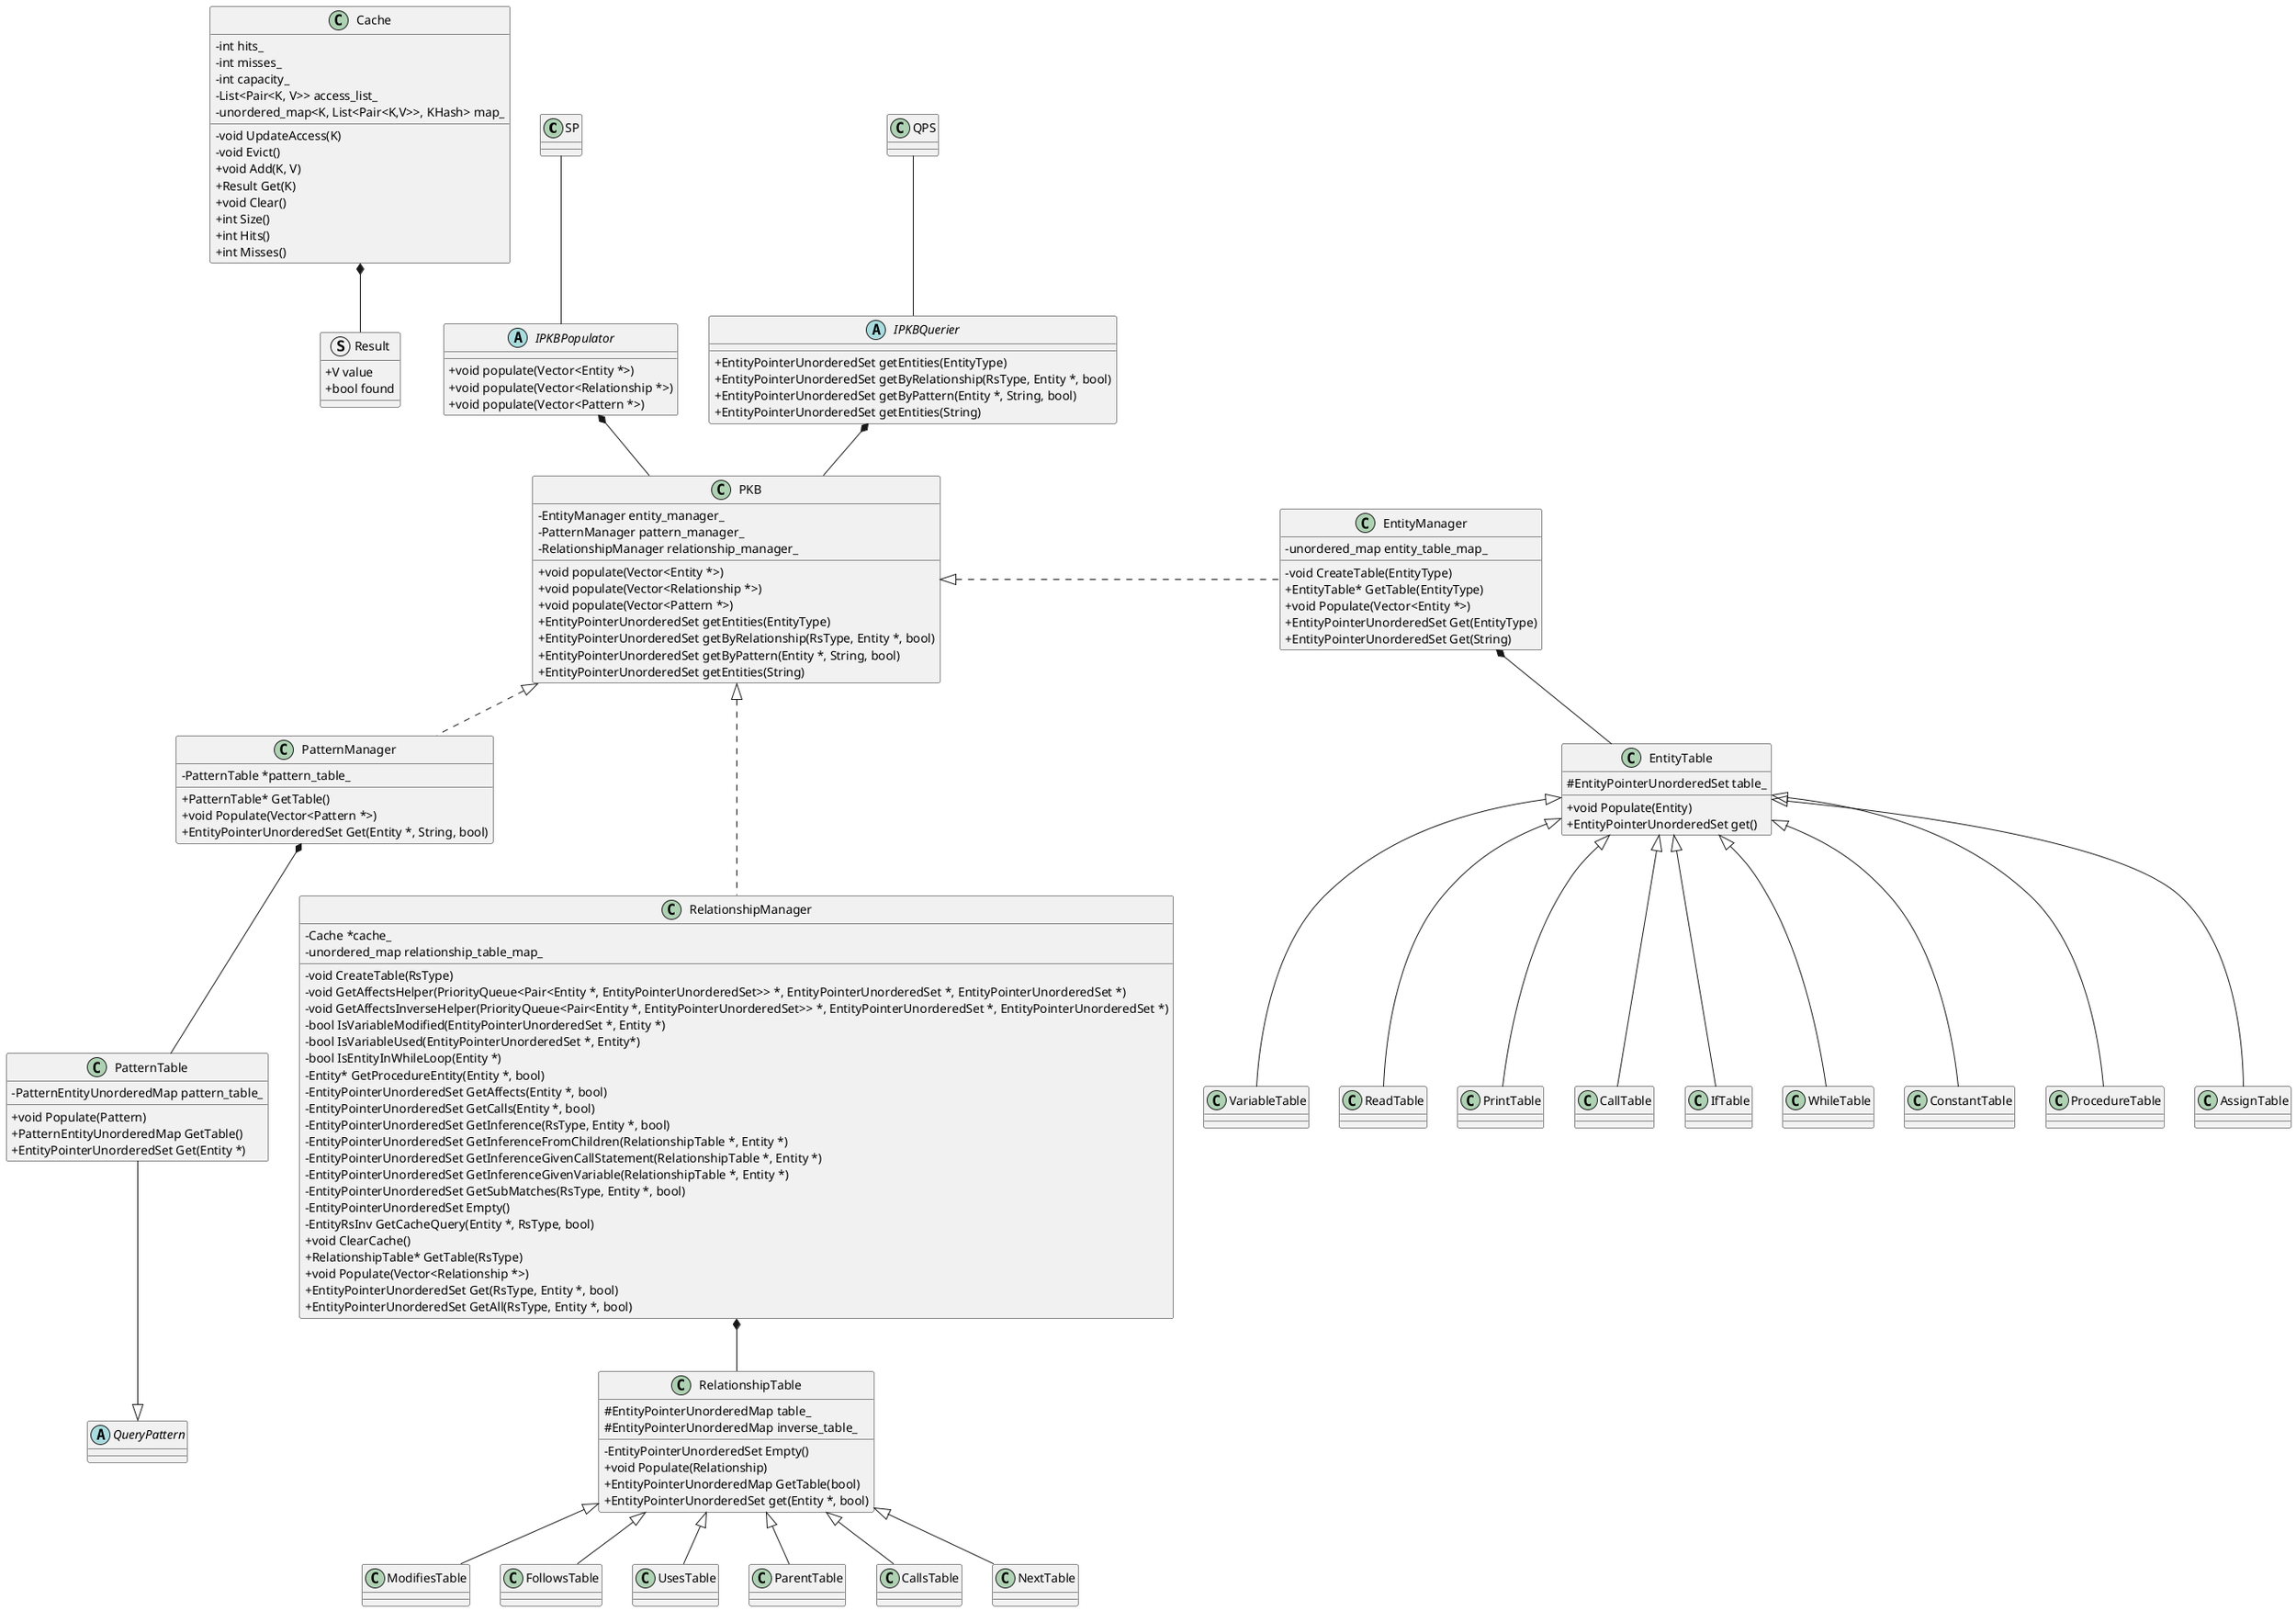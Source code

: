 @startuml
skinparam classAttributeIconSize 0

class SP
class QPS
class PKB

abstract class IPKBPopulator {
	+void populate(Vector<Entity *>)
    +void populate(Vector<Relationship *>)
    +void populate(Vector<Pattern *>)
}

abstract class IPKBQuerier {
	+EntityPointerUnorderedSet getEntities(EntityType)
	+EntityPointerUnorderedSet getByRelationship(RsType, Entity *, bool)
	+EntityPointerUnorderedSet getByPattern(Entity *, String, bool)
	+EntityPointerUnorderedSet getEntities(String)
}

class PKB {
    -EntityManager entity_manager_
    -PatternManager pattern_manager_
    -RelationshipManager relationship_manager_
	+void populate(Vector<Entity *>)
    +void populate(Vector<Relationship *>)
    +void populate(Vector<Pattern *>)
	+EntityPointerUnorderedSet getEntities(EntityType)
	+EntityPointerUnorderedSet getByRelationship(RsType, Entity *, bool)
	+EntityPointerUnorderedSet getByPattern(Entity *, String, bool)
	+EntityPointerUnorderedSet getEntities(String)
}

class EntityManager {
    -unordered_map entity_table_map_ 
    -void CreateTable(EntityType)
    +EntityTable* GetTable(EntityType) 
    +void Populate(Vector<Entity *>)
    +EntityPointerUnorderedSet Get(EntityType)
    +EntityPointerUnorderedSet Get(String)
}

class RelationshipManager {
    -Cache *cache_
    -unordered_map relationship_table_map_
    -void CreateTable(RsType)
    -void GetAffectsHelper(PriorityQueue<Pair<Entity *, EntityPointerUnorderedSet>> *, EntityPointerUnorderedSet *, EntityPointerUnorderedSet *)
    -void GetAffectsInverseHelper(PriorityQueue<Pair<Entity *, EntityPointerUnorderedSet>> *, EntityPointerUnorderedSet *, EntityPointerUnorderedSet *)
    -bool IsVariableModified(EntityPointerUnorderedSet *, Entity *)
    -bool IsVariableUsed(EntityPointerUnorderedSet *, Entity*)
    -bool IsEntityInWhileLoop(Entity *)
    -Entity* GetProcedureEntity(Entity *, bool)
    -EntityPointerUnorderedSet GetAffects(Entity *, bool)
    -EntityPointerUnorderedSet GetCalls(Entity *, bool)
    -EntityPointerUnorderedSet GetInference(RsType, Entity *, bool)
    -EntityPointerUnorderedSet GetInferenceFromChildren(RelationshipTable *, Entity *)
    -EntityPointerUnorderedSet GetInferenceGivenCallStatement(RelationshipTable *, Entity *)
    -EntityPointerUnorderedSet GetInferenceGivenVariable(RelationshipTable *, Entity *)
    -EntityPointerUnorderedSet GetSubMatches(RsType, Entity *, bool) 
    -EntityPointerUnorderedSet Empty()
    -EntityRsInv GetCacheQuery(Entity *, RsType, bool)
    +void ClearCache()
    +RelationshipTable* GetTable(RsType)
    +void Populate(Vector<Relationship *>) 
    +EntityPointerUnorderedSet Get(RsType, Entity *, bool)
    +EntityPointerUnorderedSet GetAll(RsType, Entity *, bool)
}

class PatternManager {
    -PatternTable *pattern_table_
    +PatternTable* GetTable()
    +void Populate(Vector<Pattern *>)
    +EntityPointerUnorderedSet Get(Entity *, String, bool)
}

class RelationshipTable {
    #EntityPointerUnorderedMap table_
    #EntityPointerUnorderedMap inverse_table_
    -EntityPointerUnorderedSet Empty()
    +void Populate(Relationship)
    +EntityPointerUnorderedMap GetTable(bool)
    +EntityPointerUnorderedSet get(Entity *, bool) 
}

class EntityTable {
    #EntityPointerUnorderedSet table_
    +void Populate(Entity)
    +EntityPointerUnorderedSet get()
}

class PatternTable {
    -PatternEntityUnorderedMap pattern_table_
    +void Populate(Pattern)
    +PatternEntityUnorderedMap GetTable()
    +EntityPointerUnorderedSet Get(Entity *)
}

class Cache {
    -int hits_
    -int misses_
    -int capacity_
    -List<Pair<K, V>> access_list_
    -unordered_map<K, List<Pair<K,V>>, KHash> map_
    -void UpdateAccess(K)
    -void Evict()
    +void Add(K, V)
    +Result Get(K)
    +void Clear()
    +int Size()
    +int Hits()
    +int Misses()
}

struct Result {
    +V value
    +bool found
}

abstract class "QueryPattern"

class VariableTable {
}

class ReadTable {
}

class PrintTable {
}

class CallTable {
}

class IfTable {
}

class WhileTable {
}

class ConstantTable {
}

class ProcedureTable {
}

class AssignTable {
}

class ModifiesTable {
}

class FollowsTable {
}  

class UsesTable {
}

class ParentTable {
} 

class CallsTable {
} 

class NextTable {
} 

IPKBPopulator *-down- PKB
IPKBQuerier *-down- PKB
SP -down- IPKBPopulator
QPS -down- IPKBQuerier

PKB <|.down EntityManager
PKB <|.down.  PatternManager
PKB <|.down.. RelationshipManager

EntityTable -up-* EntityManager

VariableTable -up-|> EntityTable
ReadTable -up-|> EntityTable
PrintTable -up-|> EntityTable
CallTable -up-|> EntityTable
IfTable -up-|> EntityTable
WhileTable -up-|> EntityTable
ConstantTable -up-|> EntityTable
ProcedureTable -up-|> EntityTable
AssignTable -up-|> EntityTable

RelationshipTable -up-* RelationshipManager 

ModifiesTable -up-|> RelationshipTable
FollowsTable -up-|> RelationshipTable 
UsesTable -up-|> RelationshipTable
ParentTable -up-|> RelationshipTable 
CallsTable -up-|> RelationshipTable 
NextTable -up-|> RelationshipTable 

PatternTable -up-* PatternManager
PatternTable -down-|> QueryPattern

Result -up-* Cache

@enduml